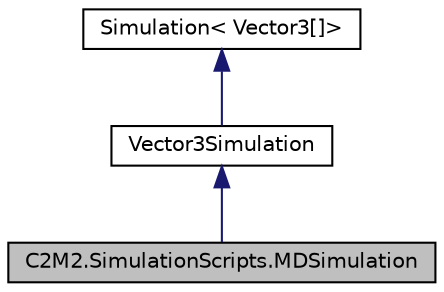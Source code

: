 digraph "C2M2.SimulationScripts.MDSimulation"
{
 // LATEX_PDF_SIZE
  edge [fontname="Helvetica",fontsize="10",labelfontname="Helvetica",labelfontsize="10"];
  node [fontname="Helvetica",fontsize="10",shape=record];
  Node1 [label="C2M2.SimulationScripts.MDSimulation",height=0.2,width=0.4,color="black", fillcolor="grey75", style="filled", fontcolor="black",tooltip=" "];
  Node2 -> Node1 [dir="back",color="midnightblue",fontsize="10",style="solid",fontname="Helvetica"];
  Node2 [label="Vector3Simulation",height=0.2,width=0.4,color="black", fillcolor="white", style="filled",URL="$d6/d3a/class_c2_m2_1_1_simulation_scripts_1_1_vector3_simulation.html",tooltip=" "];
  Node3 -> Node2 [dir="back",color="midnightblue",fontsize="10",style="solid",fontname="Helvetica"];
  Node3 [label="Simulation\< Vector3[]\>",height=0.2,width=0.4,color="black", fillcolor="white", style="filled",URL="$d5/dfa/class_c2_m2_1_1_simulation_scripts_1_1_simulation.html",tooltip=" "];
}
